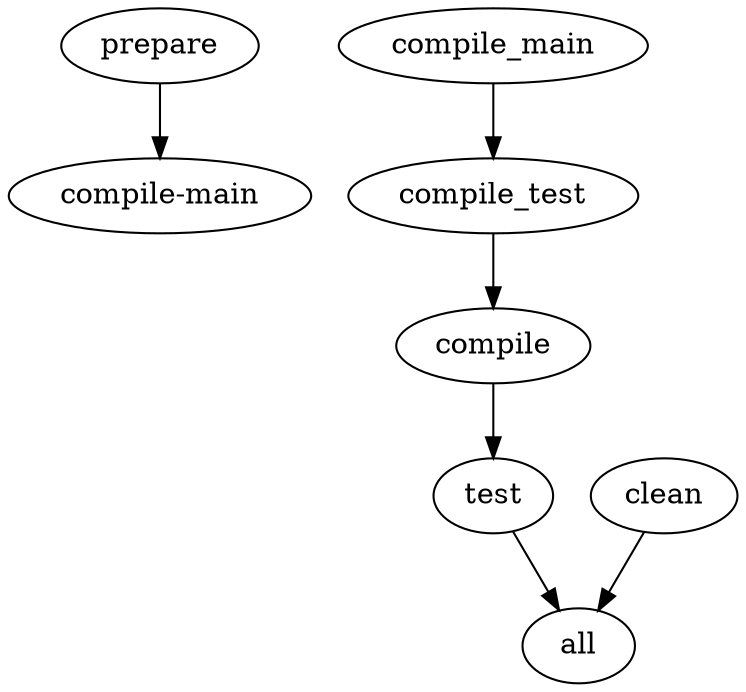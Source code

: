 
digraph ant {
  prepare -> "compile-main"

compile_main -> compile_test
compile -> test


clean -> all
test -> all
compile_test -> compile

}
